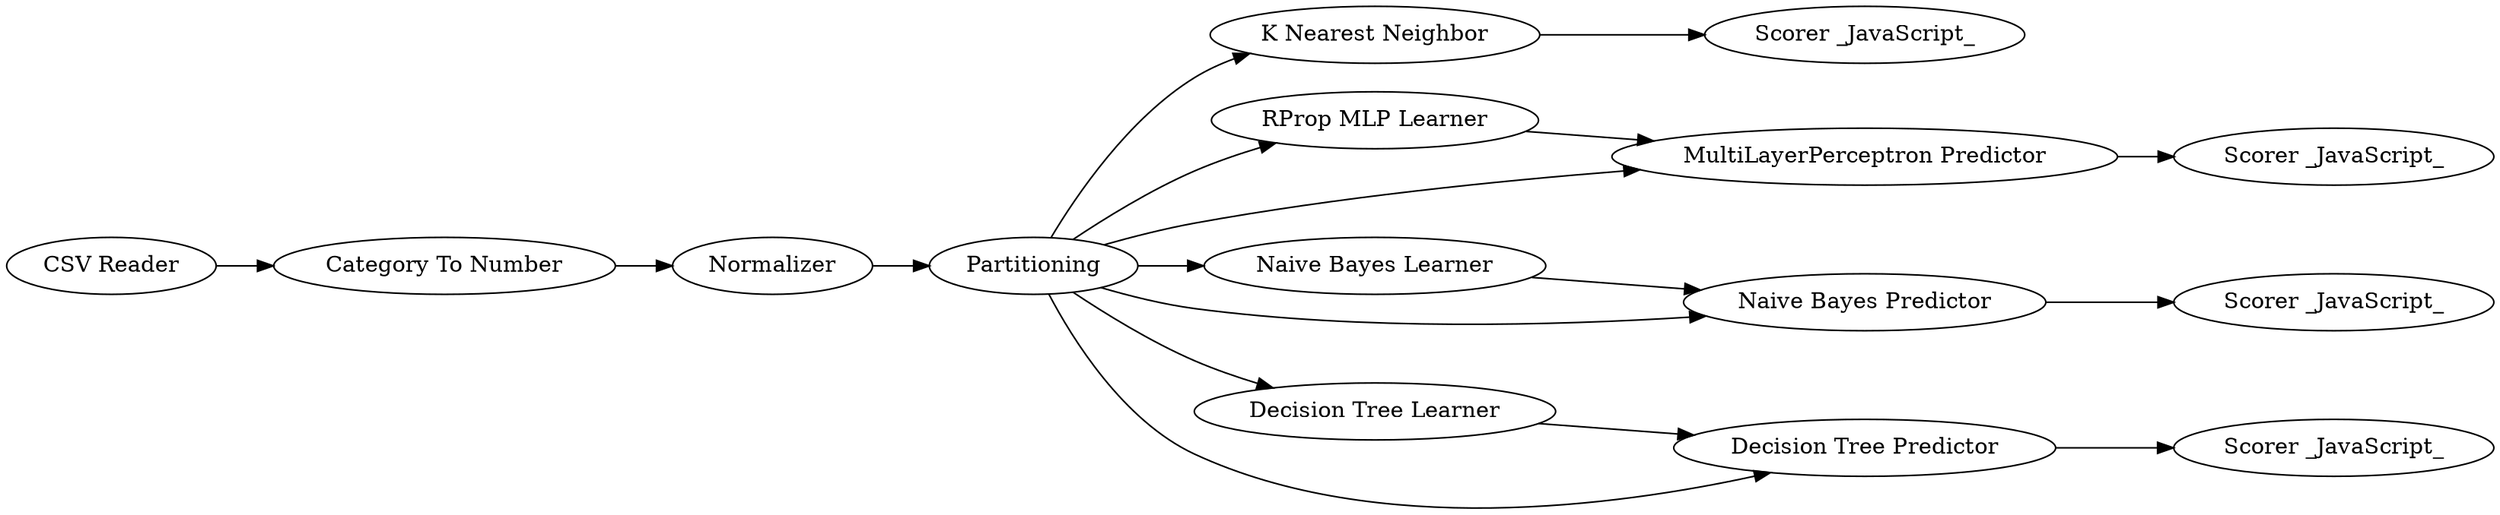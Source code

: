 digraph {
	12 -> 13
	6 -> 14
	18 -> 19
	17 -> 6
	6 -> 18
	1 -> 11
	15 -> 16
	6 -> 12
	19 -> 20
	2 -> 7
	11 -> 17
	6 -> 15
	14 -> 15
	7 -> 10
	6 -> 2
	6 -> 19
	6 -> 7
	16 [label="Scorer _JavaScript_"]
	13 [label="Scorer _JavaScript_"]
	20 [label="Scorer _JavaScript_"]
	1 [label="CSV Reader"]
	7 [label="Decision Tree Predictor"]
	11 [label="Category To Number"]
	18 [label="Naive Bayes Learner"]
	10 [label="Scorer _JavaScript_"]
	6 [label=Partitioning]
	15 [label="MultiLayerPerceptron Predictor"]
	14 [label="RProp MLP Learner"]
	17 [label=Normalizer]
	2 [label="Decision Tree Learner"]
	12 [label="K Nearest Neighbor"]
	19 [label="Naive Bayes Predictor"]
	rankdir=LR
}
